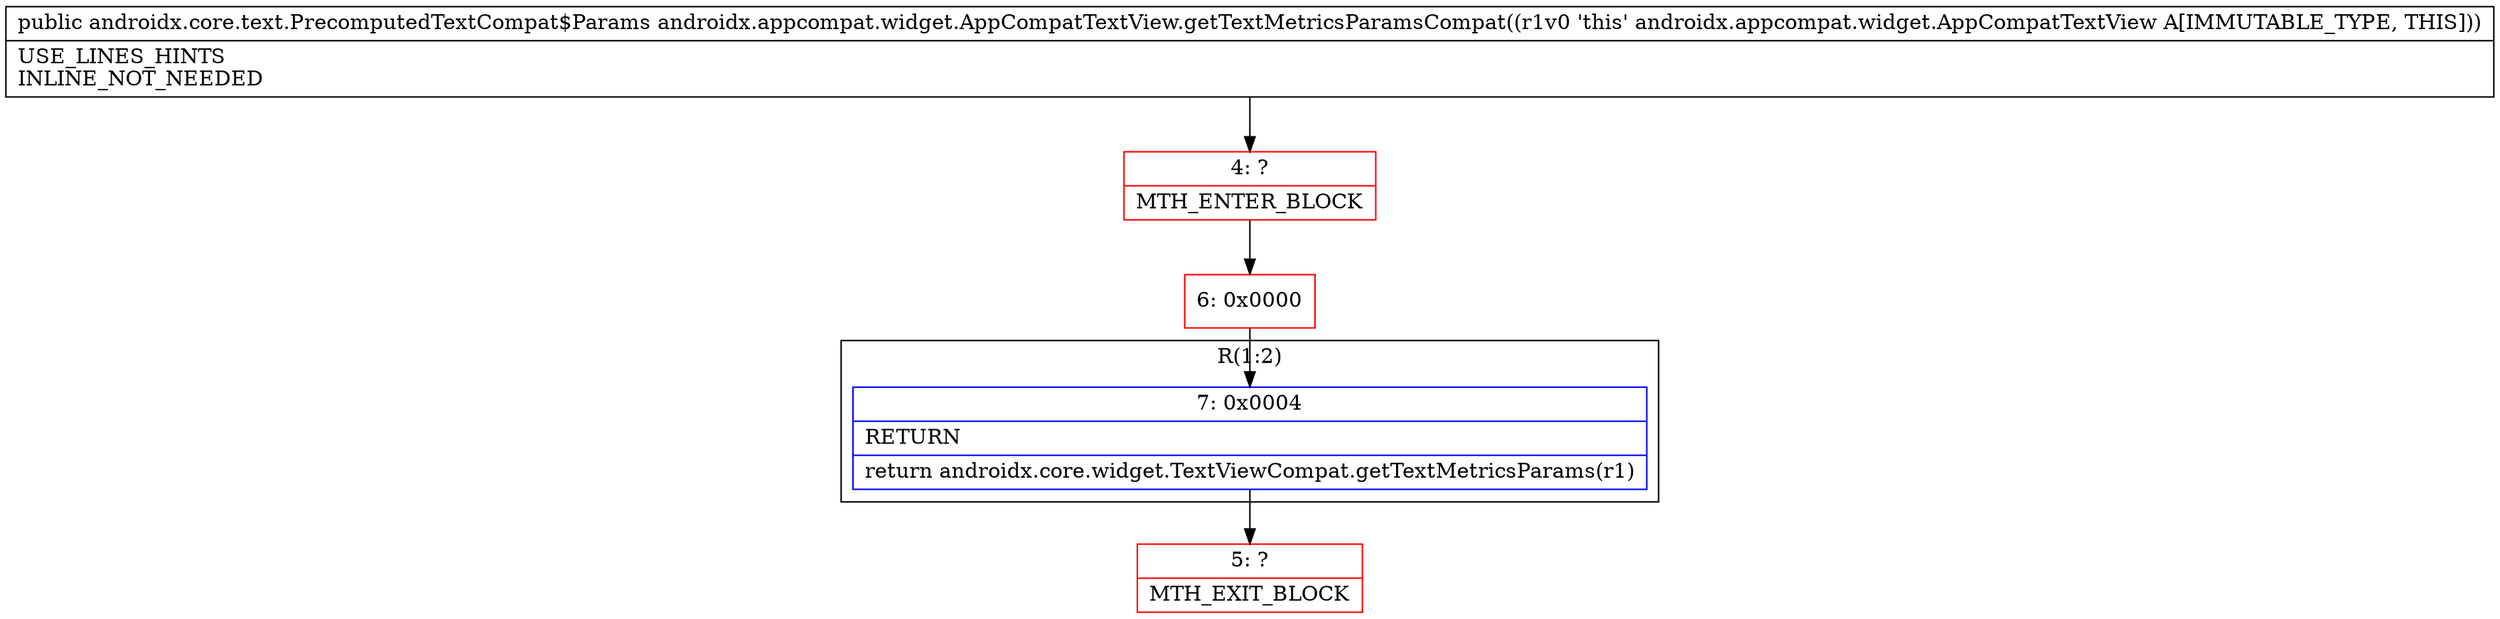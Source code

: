 digraph "CFG forandroidx.appcompat.widget.AppCompatTextView.getTextMetricsParamsCompat()Landroidx\/core\/text\/PrecomputedTextCompat$Params;" {
subgraph cluster_Region_1103178846 {
label = "R(1:2)";
node [shape=record,color=blue];
Node_7 [shape=record,label="{7\:\ 0x0004|RETURN\l|return androidx.core.widget.TextViewCompat.getTextMetricsParams(r1)\l}"];
}
Node_4 [shape=record,color=red,label="{4\:\ ?|MTH_ENTER_BLOCK\l}"];
Node_6 [shape=record,color=red,label="{6\:\ 0x0000}"];
Node_5 [shape=record,color=red,label="{5\:\ ?|MTH_EXIT_BLOCK\l}"];
MethodNode[shape=record,label="{public androidx.core.text.PrecomputedTextCompat$Params androidx.appcompat.widget.AppCompatTextView.getTextMetricsParamsCompat((r1v0 'this' androidx.appcompat.widget.AppCompatTextView A[IMMUTABLE_TYPE, THIS]))  | USE_LINES_HINTS\lINLINE_NOT_NEEDED\l}"];
MethodNode -> Node_4;Node_7 -> Node_5;
Node_4 -> Node_6;
Node_6 -> Node_7;
}


